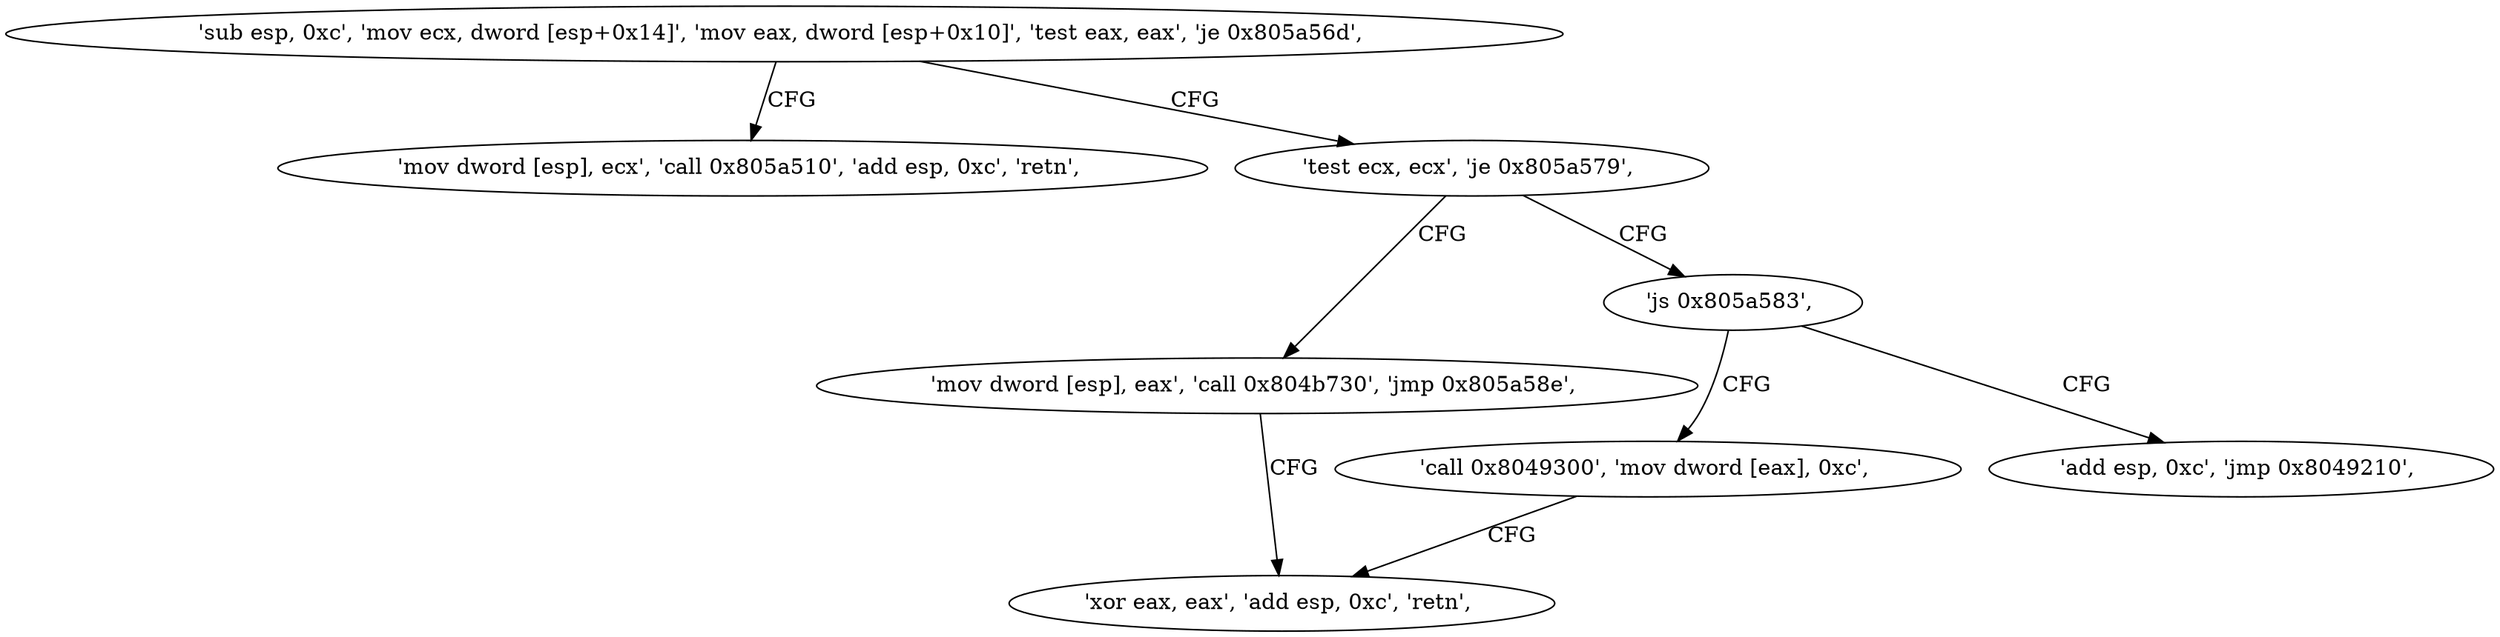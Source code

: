 digraph "func" {
"134587728" [label = "'sub esp, 0xc', 'mov ecx, dword [esp+0x14]', 'mov eax, dword [esp+0x10]', 'test eax, eax', 'je 0x805a56d', " ]
"134587757" [label = "'mov dword [esp], ecx', 'call 0x805a510', 'add esp, 0xc', 'retn', " ]
"134587743" [label = "'test ecx, ecx', 'je 0x805a579', " ]
"134587769" [label = "'mov dword [esp], eax', 'call 0x804b730', 'jmp 0x805a58e', " ]
"134587747" [label = "'js 0x805a583', " ]
"134587790" [label = "'xor eax, eax', 'add esp, 0xc', 'retn', " ]
"134587779" [label = "'call 0x8049300', 'mov dword [eax], 0xc', " ]
"134587749" [label = "'add esp, 0xc', 'jmp 0x8049210', " ]
"134587728" -> "134587757" [ label = "CFG" ]
"134587728" -> "134587743" [ label = "CFG" ]
"134587743" -> "134587769" [ label = "CFG" ]
"134587743" -> "134587747" [ label = "CFG" ]
"134587769" -> "134587790" [ label = "CFG" ]
"134587747" -> "134587779" [ label = "CFG" ]
"134587747" -> "134587749" [ label = "CFG" ]
"134587779" -> "134587790" [ label = "CFG" ]
}
